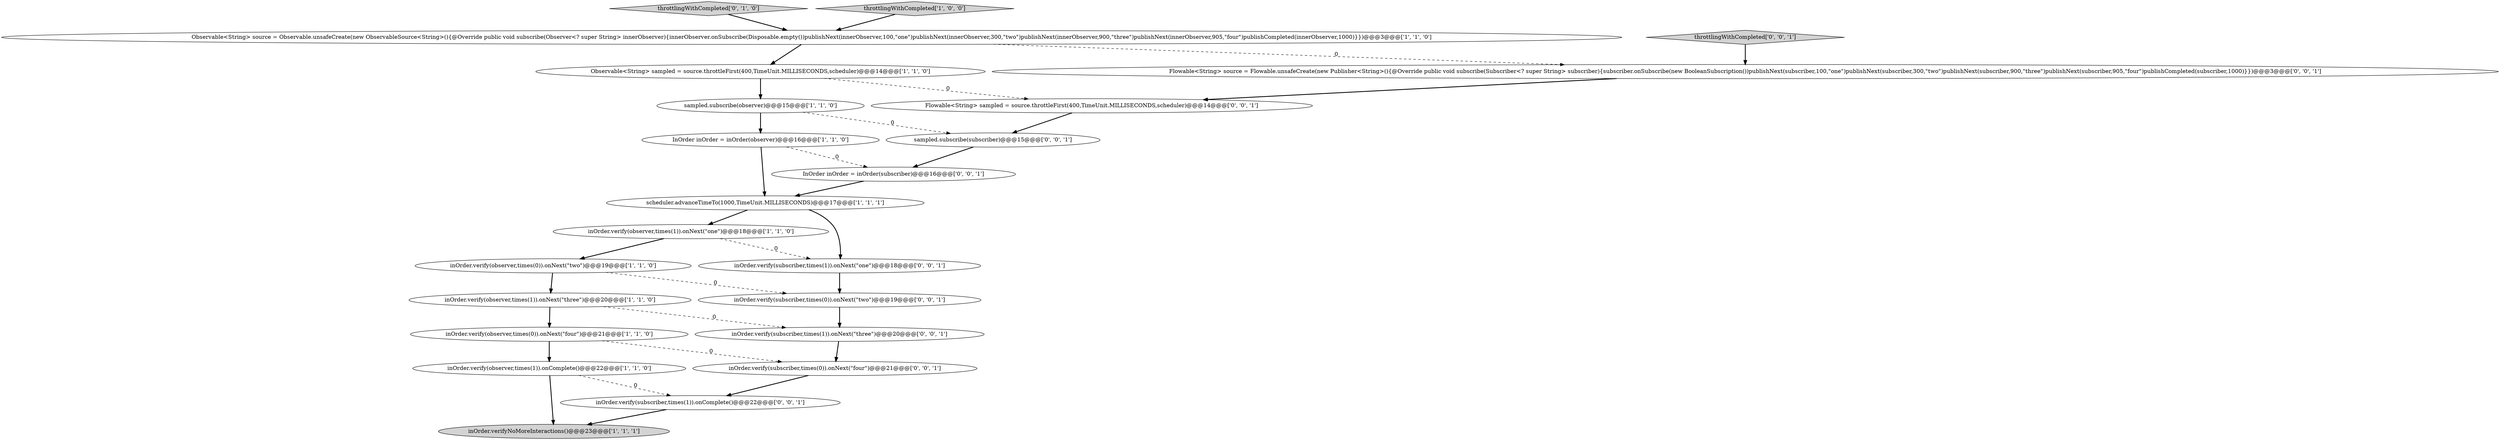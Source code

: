 digraph {
8 [style = filled, label = "inOrder.verify(observer,times(0)).onNext(\"four\")@@@21@@@['1', '1', '0']", fillcolor = white, shape = ellipse image = "AAA0AAABBB1BBB"];
14 [style = filled, label = "Flowable<String> source = Flowable.unsafeCreate(new Publisher<String>(){@Override public void subscribe(Subscriber<? super String> subscriber){subscriber.onSubscribe(new BooleanSubscription())publishNext(subscriber,100,\"one\")publishNext(subscriber,300,\"two\")publishNext(subscriber,900,\"three\")publishNext(subscriber,905,\"four\")publishCompleted(subscriber,1000)}})@@@3@@@['0', '0', '1']", fillcolor = white, shape = ellipse image = "AAA0AAABBB3BBB"];
3 [style = filled, label = "inOrder.verify(observer,times(1)).onNext(\"three\")@@@20@@@['1', '1', '0']", fillcolor = white, shape = ellipse image = "AAA0AAABBB1BBB"];
12 [style = filled, label = "throttlingWithCompleted['0', '1', '0']", fillcolor = lightgray, shape = diamond image = "AAA0AAABBB2BBB"];
9 [style = filled, label = "InOrder inOrder = inOrder(observer)@@@16@@@['1', '1', '0']", fillcolor = white, shape = ellipse image = "AAA0AAABBB1BBB"];
6 [style = filled, label = "inOrder.verifyNoMoreInteractions()@@@23@@@['1', '1', '1']", fillcolor = lightgray, shape = ellipse image = "AAA0AAABBB1BBB"];
16 [style = filled, label = "inOrder.verify(subscriber,times(0)).onNext(\"four\")@@@21@@@['0', '0', '1']", fillcolor = white, shape = ellipse image = "AAA0AAABBB3BBB"];
7 [style = filled, label = "inOrder.verify(observer,times(0)).onNext(\"two\")@@@19@@@['1', '1', '0']", fillcolor = white, shape = ellipse image = "AAA0AAABBB1BBB"];
17 [style = filled, label = "inOrder.verify(subscriber,times(1)).onComplete()@@@22@@@['0', '0', '1']", fillcolor = white, shape = ellipse image = "AAA0AAABBB3BBB"];
20 [style = filled, label = "InOrder inOrder = inOrder(subscriber)@@@16@@@['0', '0', '1']", fillcolor = white, shape = ellipse image = "AAA0AAABBB3BBB"];
19 [style = filled, label = "inOrder.verify(subscriber,times(1)).onNext(\"three\")@@@20@@@['0', '0', '1']", fillcolor = white, shape = ellipse image = "AAA0AAABBB3BBB"];
18 [style = filled, label = "inOrder.verify(subscriber,times(1)).onNext(\"one\")@@@18@@@['0', '0', '1']", fillcolor = white, shape = ellipse image = "AAA0AAABBB3BBB"];
15 [style = filled, label = "sampled.subscribe(subscriber)@@@15@@@['0', '0', '1']", fillcolor = white, shape = ellipse image = "AAA0AAABBB3BBB"];
5 [style = filled, label = "inOrder.verify(observer,times(1)).onNext(\"one\")@@@18@@@['1', '1', '0']", fillcolor = white, shape = ellipse image = "AAA0AAABBB1BBB"];
11 [style = filled, label = "inOrder.verify(observer,times(1)).onComplete()@@@22@@@['1', '1', '0']", fillcolor = white, shape = ellipse image = "AAA0AAABBB1BBB"];
1 [style = filled, label = "Observable<String> source = Observable.unsafeCreate(new ObservableSource<String>(){@Override public void subscribe(Observer<? super String> innerObserver){innerObserver.onSubscribe(Disposable.empty())publishNext(innerObserver,100,\"one\")publishNext(innerObserver,300,\"two\")publishNext(innerObserver,900,\"three\")publishNext(innerObserver,905,\"four\")publishCompleted(innerObserver,1000)}})@@@3@@@['1', '1', '0']", fillcolor = white, shape = ellipse image = "AAA0AAABBB1BBB"];
13 [style = filled, label = "throttlingWithCompleted['0', '0', '1']", fillcolor = lightgray, shape = diamond image = "AAA0AAABBB3BBB"];
22 [style = filled, label = "inOrder.verify(subscriber,times(0)).onNext(\"two\")@@@19@@@['0', '0', '1']", fillcolor = white, shape = ellipse image = "AAA0AAABBB3BBB"];
4 [style = filled, label = "scheduler.advanceTimeTo(1000,TimeUnit.MILLISECONDS)@@@17@@@['1', '1', '1']", fillcolor = white, shape = ellipse image = "AAA0AAABBB1BBB"];
0 [style = filled, label = "throttlingWithCompleted['1', '0', '0']", fillcolor = lightgray, shape = diamond image = "AAA0AAABBB1BBB"];
2 [style = filled, label = "Observable<String> sampled = source.throttleFirst(400,TimeUnit.MILLISECONDS,scheduler)@@@14@@@['1', '1', '0']", fillcolor = white, shape = ellipse image = "AAA0AAABBB1BBB"];
21 [style = filled, label = "Flowable<String> sampled = source.throttleFirst(400,TimeUnit.MILLISECONDS,scheduler)@@@14@@@['0', '0', '1']", fillcolor = white, shape = ellipse image = "AAA0AAABBB3BBB"];
10 [style = filled, label = "sampled.subscribe(observer)@@@15@@@['1', '1', '0']", fillcolor = white, shape = ellipse image = "AAA0AAABBB1BBB"];
3->19 [style = dashed, label="0"];
22->19 [style = bold, label=""];
8->16 [style = dashed, label="0"];
21->15 [style = bold, label=""];
9->4 [style = bold, label=""];
18->22 [style = bold, label=""];
14->21 [style = bold, label=""];
10->9 [style = bold, label=""];
4->5 [style = bold, label=""];
20->4 [style = bold, label=""];
1->14 [style = dashed, label="0"];
12->1 [style = bold, label=""];
2->10 [style = bold, label=""];
11->6 [style = bold, label=""];
5->18 [style = dashed, label="0"];
11->17 [style = dashed, label="0"];
10->15 [style = dashed, label="0"];
0->1 [style = bold, label=""];
7->3 [style = bold, label=""];
19->16 [style = bold, label=""];
8->11 [style = bold, label=""];
17->6 [style = bold, label=""];
7->22 [style = dashed, label="0"];
3->8 [style = bold, label=""];
9->20 [style = dashed, label="0"];
15->20 [style = bold, label=""];
2->21 [style = dashed, label="0"];
16->17 [style = bold, label=""];
13->14 [style = bold, label=""];
1->2 [style = bold, label=""];
5->7 [style = bold, label=""];
4->18 [style = bold, label=""];
}
